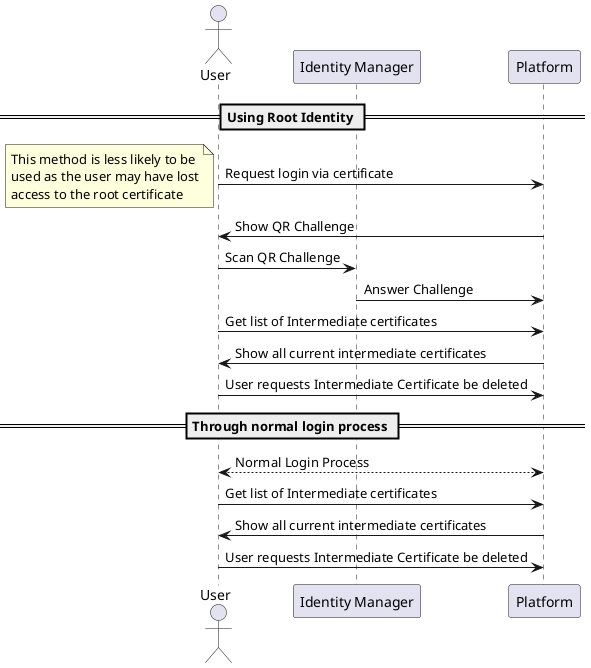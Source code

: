 @startuml

actor "User" as user
participant "Identity Manager" as im
participant Platform as plat

== Using Root Identity ==


user -> plat: Request login via certificate
note left
    This method is less likely to be
    used as the user may have lost
    access to the root certificate
end note
plat -> user: Show QR Challenge
user -> im: Scan QR Challenge
im -> plat: Answer Challenge
user -> plat: Get list of Intermediate certificates
plat -> user: Show all current intermediate certificates
user -> plat: User requests Intermediate Certificate be deleted

== Through normal login process ==

user <--> plat: Normal Login Process
user -> plat: Get list of Intermediate certificates
plat -> user: Show all current intermediate certificates
user -> plat: User requests Intermediate Certificate be deleted

@enduml
